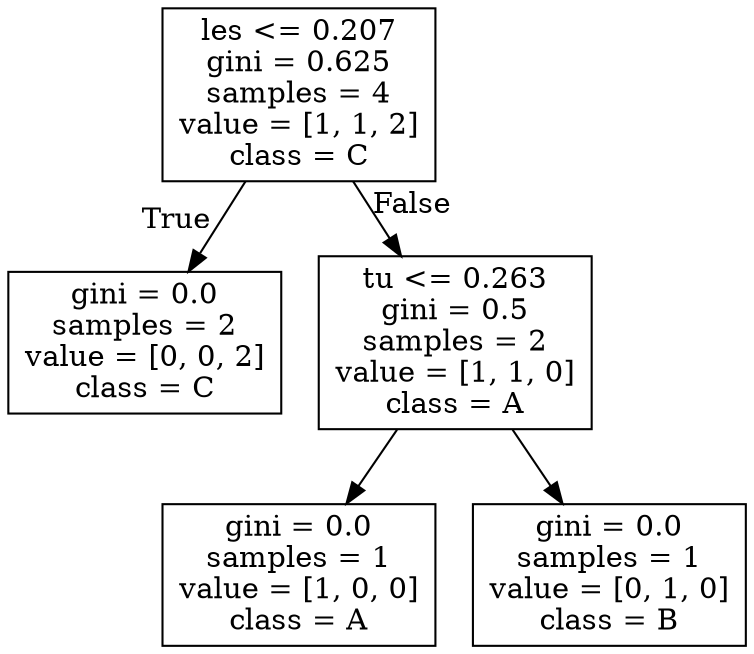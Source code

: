 digraph Tree {
node [shape=box] ;
0 [label="les <= 0.207\ngini = 0.625\nsamples = 4\nvalue = [1, 1, 2]\nclass = C"] ;
1 [label="gini = 0.0\nsamples = 2\nvalue = [0, 0, 2]\nclass = C"] ;
0 -> 1 [labeldistance=2.5, labelangle=45, headlabel="True"] ;
2 [label="tu <= 0.263\ngini = 0.5\nsamples = 2\nvalue = [1, 1, 0]\nclass = A"] ;
0 -> 2 [labeldistance=2.5, labelangle=-45, headlabel="False"] ;
3 [label="gini = 0.0\nsamples = 1\nvalue = [1, 0, 0]\nclass = A"] ;
2 -> 3 ;
4 [label="gini = 0.0\nsamples = 1\nvalue = [0, 1, 0]\nclass = B"] ;
2 -> 4 ;
}
